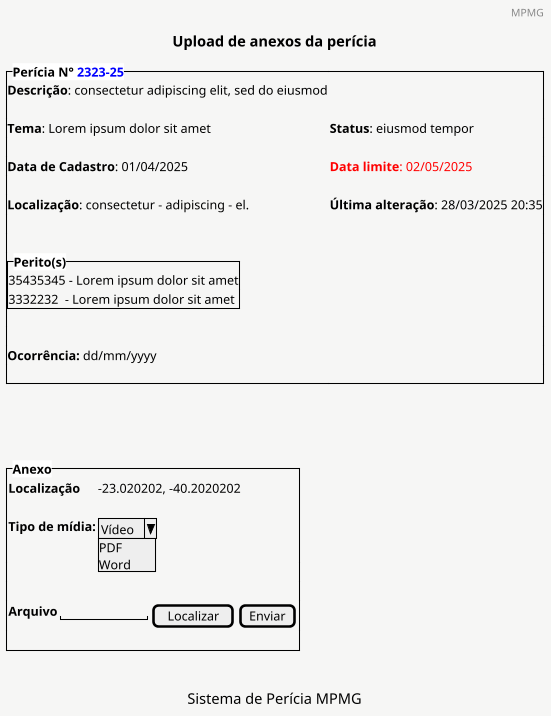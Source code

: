 
@startsalt  upload_arquivo_laudo
<style>
saltDiagram {
  BackgroundColor #f6f6f5
}
</style>
skinparam dpi 100
title Upload de anexos da perícia
header MPMG
caption Sistema de Perícia MPMG
{
            {^**Perícia N°** <color:blue>**2323-25**
            **Descrição**: consectetur adipiscing elit, sed do eiusmod
            .
            **Tema**: Lorem ipsum dolor sit amet | **Status**: eiusmod tempor
            .
            **Data de Cadastro**: 01/04/2025 | <color:red>**Data limite**: 02/05/2025
            .
            **Localização**: consectetur - adipiscing - el. |  **Última alteração**: 28/03/2025 20:35
            .
            .
            {^ **Perito(s)**
                35435345 - Lorem ipsum dolor sit amet
                3332232  - Lorem ipsum dolor sit amet
            }
            .
            **Ocorrência:** dd/mm/yyyy
            .

        }

    .
    .
    .
    {^ **Anexo**
        {

            **Localização** | -23.020202, -40.2020202
            .
            **Tipo de mídia:** | { ^Vídeo^PDF^Word^ }
            .
        }
        .
        .
        {
            **Arquivo** | "          " |  [Localizar] | [Enviar]
        }
        .
    }
.
}
@endsalt
